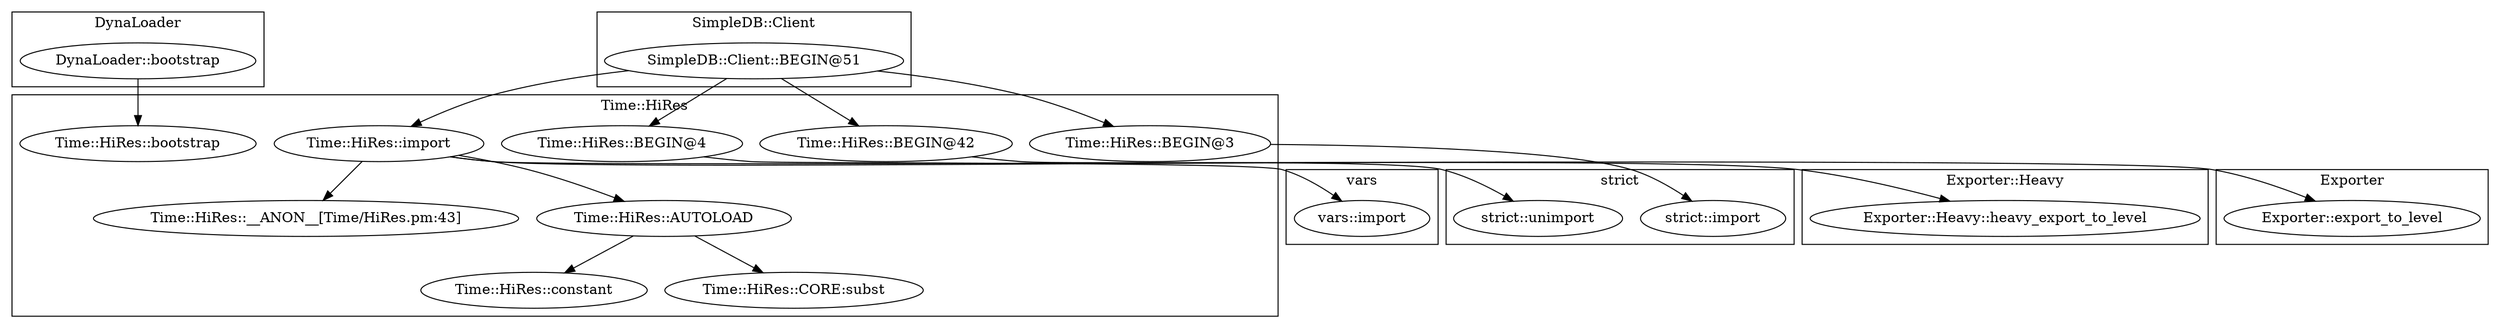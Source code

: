 digraph {
graph [overlap=false]
subgraph cluster_DynaLoader {
	label="DynaLoader";
	"DynaLoader::bootstrap";
}
subgraph cluster_vars {
	label="vars";
	"vars::import";
}
subgraph cluster_SimpleDB_Client {
	label="SimpleDB::Client";
	"SimpleDB::Client::BEGIN@51";
}
subgraph cluster_strict {
	label="strict";
	"strict::import";
	"strict::unimport";
}
subgraph cluster_Exporter_Heavy {
	label="Exporter::Heavy";
	"Exporter::Heavy::heavy_export_to_level";
}
subgraph cluster_Exporter {
	label="Exporter";
	"Exporter::export_to_level";
}
subgraph cluster_Time_HiRes {
	label="Time::HiRes";
	"Time::HiRes::constant";
	"Time::HiRes::__ANON__[Time/HiRes.pm:43]";
	"Time::HiRes::CORE:subst";
	"Time::HiRes::BEGIN@4";
	"Time::HiRes::BEGIN@42";
	"Time::HiRes::AUTOLOAD";
	"Time::HiRes::BEGIN@3";
	"Time::HiRes::import";
	"Time::HiRes::bootstrap";
}
"Time::HiRes::AUTOLOAD" -> "Time::HiRes::CORE:subst";
"SimpleDB::Client::BEGIN@51" -> "Time::HiRes::BEGIN@4";
"DynaLoader::bootstrap" -> "Time::HiRes::bootstrap";
"Time::HiRes::import" -> "Exporter::Heavy::heavy_export_to_level";
"SimpleDB::Client::BEGIN@51" -> "Time::HiRes::BEGIN@42";
"Time::HiRes::AUTOLOAD" -> "Time::HiRes::constant";
"Time::HiRes::import" -> "Exporter::export_to_level";
"Time::HiRes::BEGIN@42" -> "strict::unimport";
"SimpleDB::Client::BEGIN@51" -> "Time::HiRes::import";
"Time::HiRes::import" -> "Time::HiRes::__ANON__[Time/HiRes.pm:43]";
"Time::HiRes::BEGIN@4" -> "vars::import";
"SimpleDB::Client::BEGIN@51" -> "Time::HiRes::BEGIN@3";
"Time::HiRes::import" -> "Time::HiRes::AUTOLOAD";
"Time::HiRes::BEGIN@3" -> "strict::import";
}
